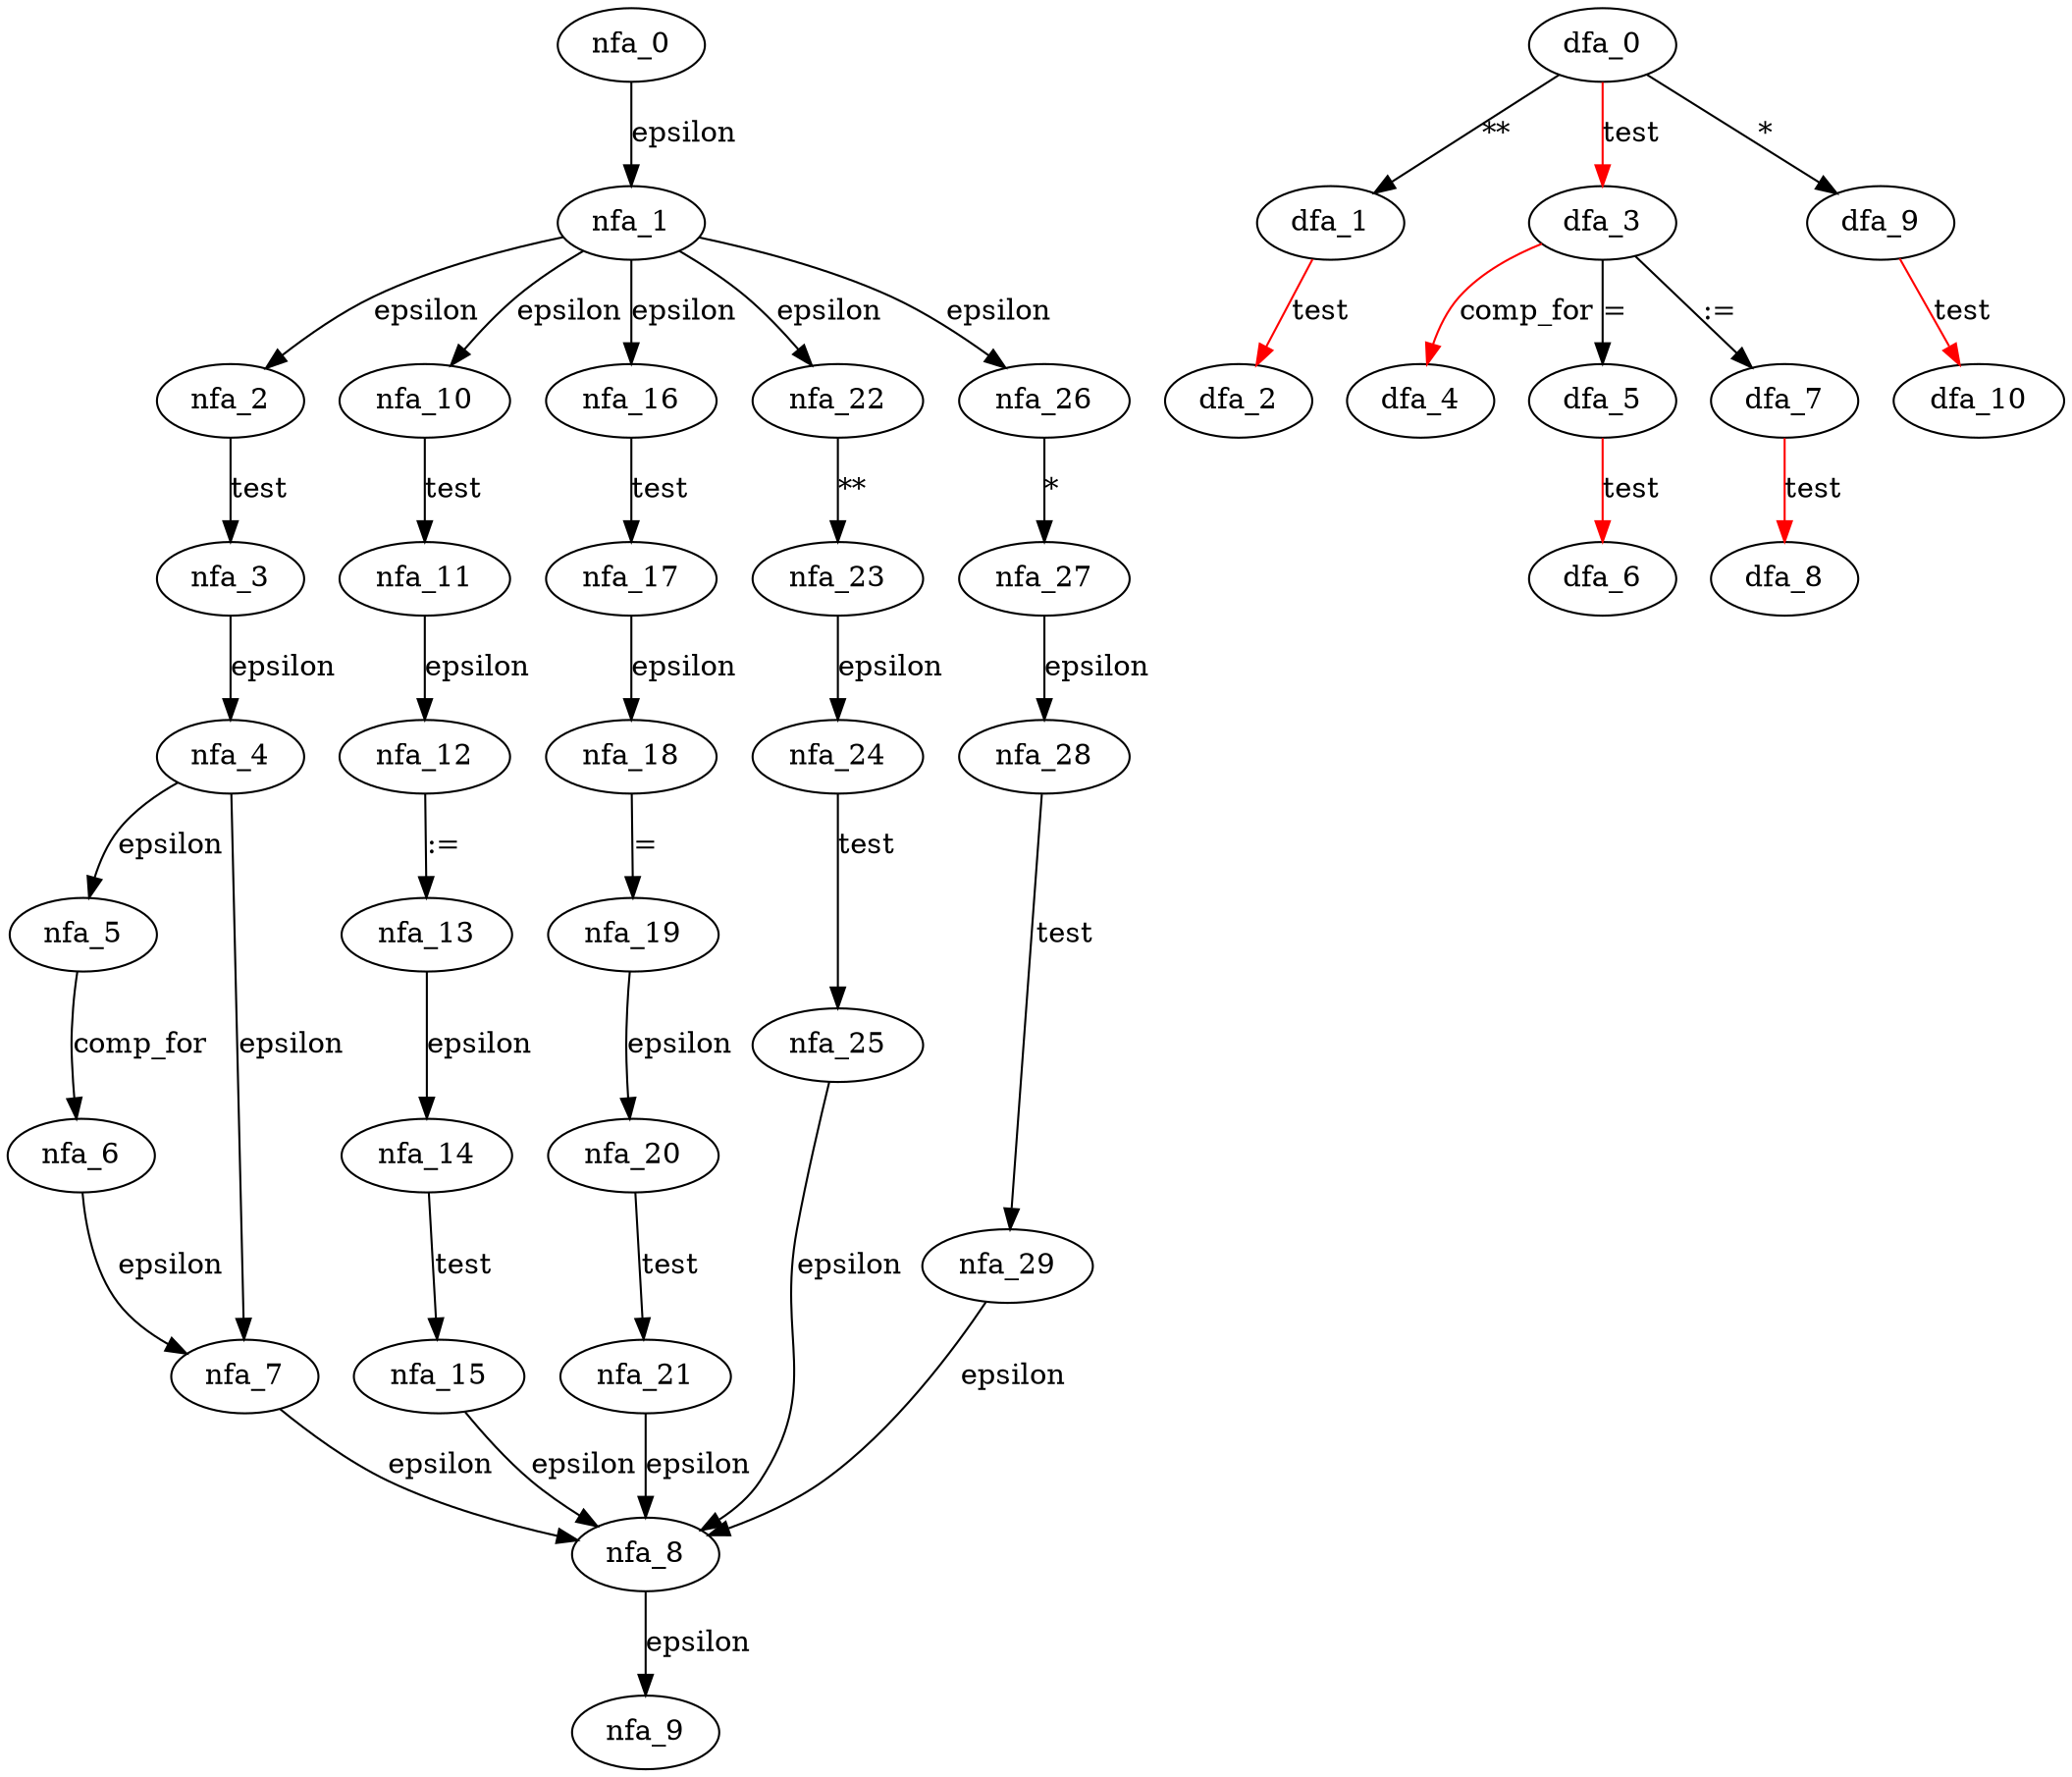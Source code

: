 digraph argument {
 subgraph argument_nfa {
  nfa_0->nfa_1[label=epsilon]
  nfa_1->nfa_2[label=epsilon]
  nfa_2->nfa_3[label=test]
  nfa_3->nfa_4[label=epsilon]
  nfa_4->nfa_5[label=epsilon]
  nfa_5->nfa_6[label=comp_for]
  nfa_6->nfa_7[label=epsilon]
  nfa_7->nfa_8[label=epsilon]
  nfa_8->nfa_9[label=epsilon]
  nfa_4->nfa_7[label=epsilon]
  nfa_1->nfa_10[label=epsilon]
  nfa_10->nfa_11[label=test]
  nfa_11->nfa_12[label=epsilon]
  nfa_12->nfa_13[label=":="]
  nfa_13->nfa_14[label=epsilon]
  nfa_14->nfa_15[label=test]
  nfa_15->nfa_8[label=epsilon]
  nfa_1->nfa_16[label=epsilon]
  nfa_16->nfa_17[label=test]
  nfa_17->nfa_18[label=epsilon]
  nfa_18->nfa_19[label="="]
  nfa_19->nfa_20[label=epsilon]
  nfa_20->nfa_21[label=test]
  nfa_21->nfa_8[label=epsilon]
  nfa_1->nfa_22[label=epsilon]
  nfa_22->nfa_23[label="**"]
  nfa_23->nfa_24[label=epsilon]
  nfa_24->nfa_25[label=test]
  nfa_25->nfa_8[label=epsilon]
  nfa_1->nfa_26[label=epsilon]
  nfa_26->nfa_27[label="*"]
  nfa_27->nfa_28[label=epsilon]
  nfa_28->nfa_29[label=test]
  nfa_29->nfa_8[label=epsilon]
  }
 subgraph argument_dfa {
  dfa_0->dfa_1[label="**"]
  dfa_1->dfa_2[label=test,color=red]
  dfa_0->dfa_3[label=test,color=red]
  dfa_3->dfa_4[label=comp_for,color=red]
  dfa_3->dfa_5[label="="]
  dfa_5->dfa_6[label=test,color=red]
  dfa_3->dfa_7[label=":="]
  dfa_7->dfa_8[label=test,color=red]
  dfa_0->dfa_9[label="*"]
  dfa_9->dfa_10[label=test,color=red]
  }
}
